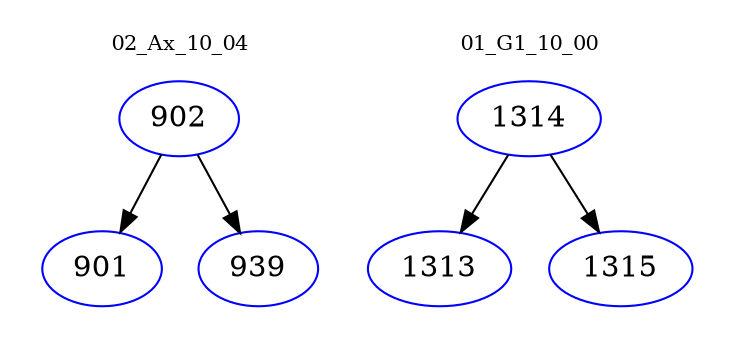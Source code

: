 digraph{
subgraph cluster_0 {
color = white
label = "02_Ax_10_04";
fontsize=10;
T0_902 [label="902", color="blue"]
T0_902 -> T0_901 [color="black"]
T0_901 [label="901", color="blue"]
T0_902 -> T0_939 [color="black"]
T0_939 [label="939", color="blue"]
}
subgraph cluster_1 {
color = white
label = "01_G1_10_00";
fontsize=10;
T1_1314 [label="1314", color="blue"]
T1_1314 -> T1_1313 [color="black"]
T1_1313 [label="1313", color="blue"]
T1_1314 -> T1_1315 [color="black"]
T1_1315 [label="1315", color="blue"]
}
}
